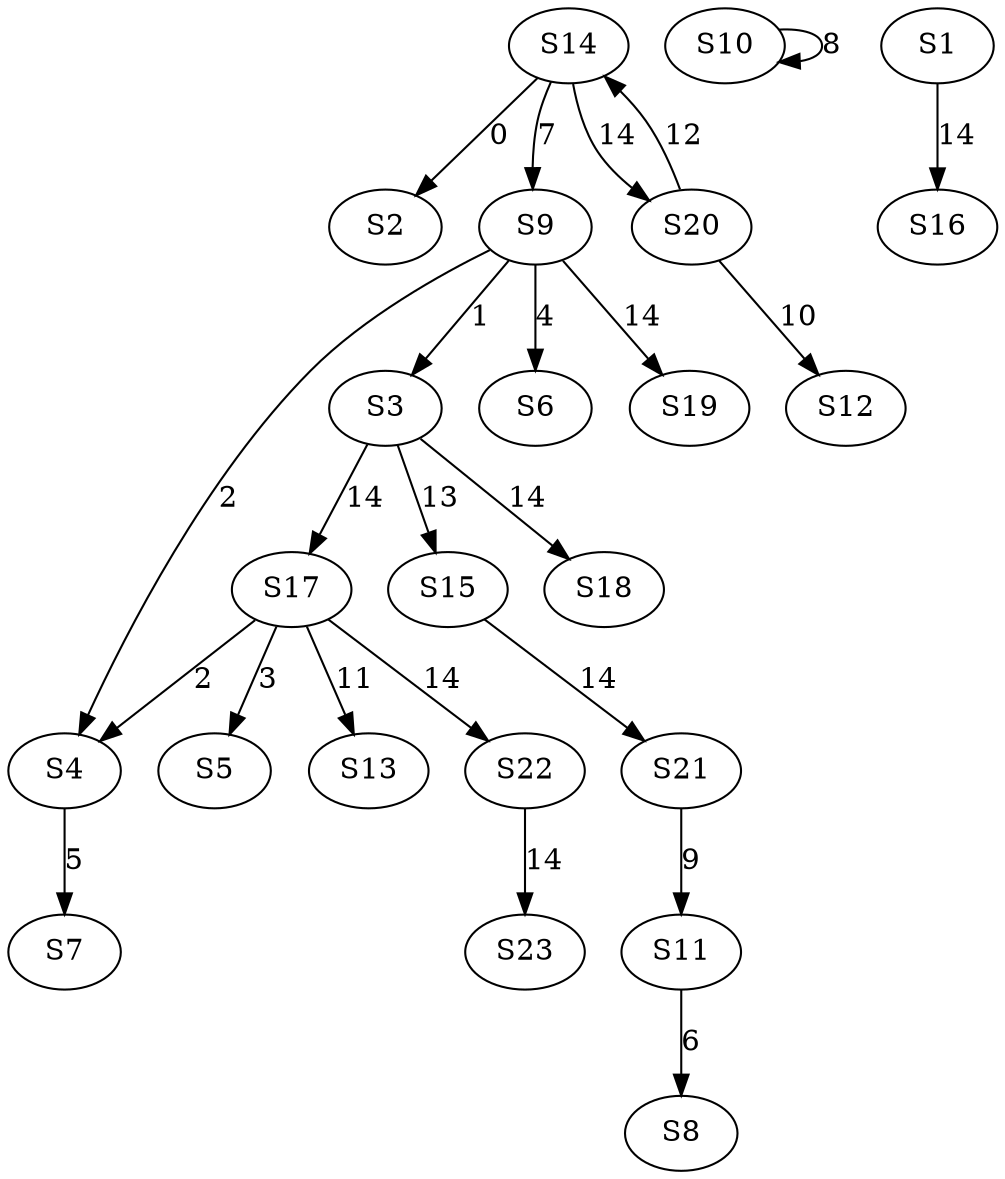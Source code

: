 strict digraph {
	S14 -> S2 [ label = 0 ];
	S9 -> S3 [ label = 1 ];
	S9 -> S4 [ label = 2 ];
	S17 -> S5 [ label = 3 ];
	S9 -> S6 [ label = 4 ];
	S4 -> S7 [ label = 5 ];
	S11 -> S8 [ label = 6 ];
	S14 -> S9 [ label = 7 ];
	S10 -> S10 [ label = 8 ];
	S21 -> S11 [ label = 9 ];
	S20 -> S12 [ label = 10 ];
	S17 -> S13 [ label = 11 ];
	S20 -> S14 [ label = 12 ];
	S3 -> S15 [ label = 13 ];
	S1 -> S16 [ label = 14 ];
	S3 -> S17 [ label = 14 ];
	S3 -> S18 [ label = 14 ];
	S9 -> S19 [ label = 14 ];
	S14 -> S20 [ label = 14 ];
	S15 -> S21 [ label = 14 ];
	S17 -> S22 [ label = 14 ];
	S22 -> S23 [ label = 14 ];
	S17 -> S4 [ label = 2 ];
}